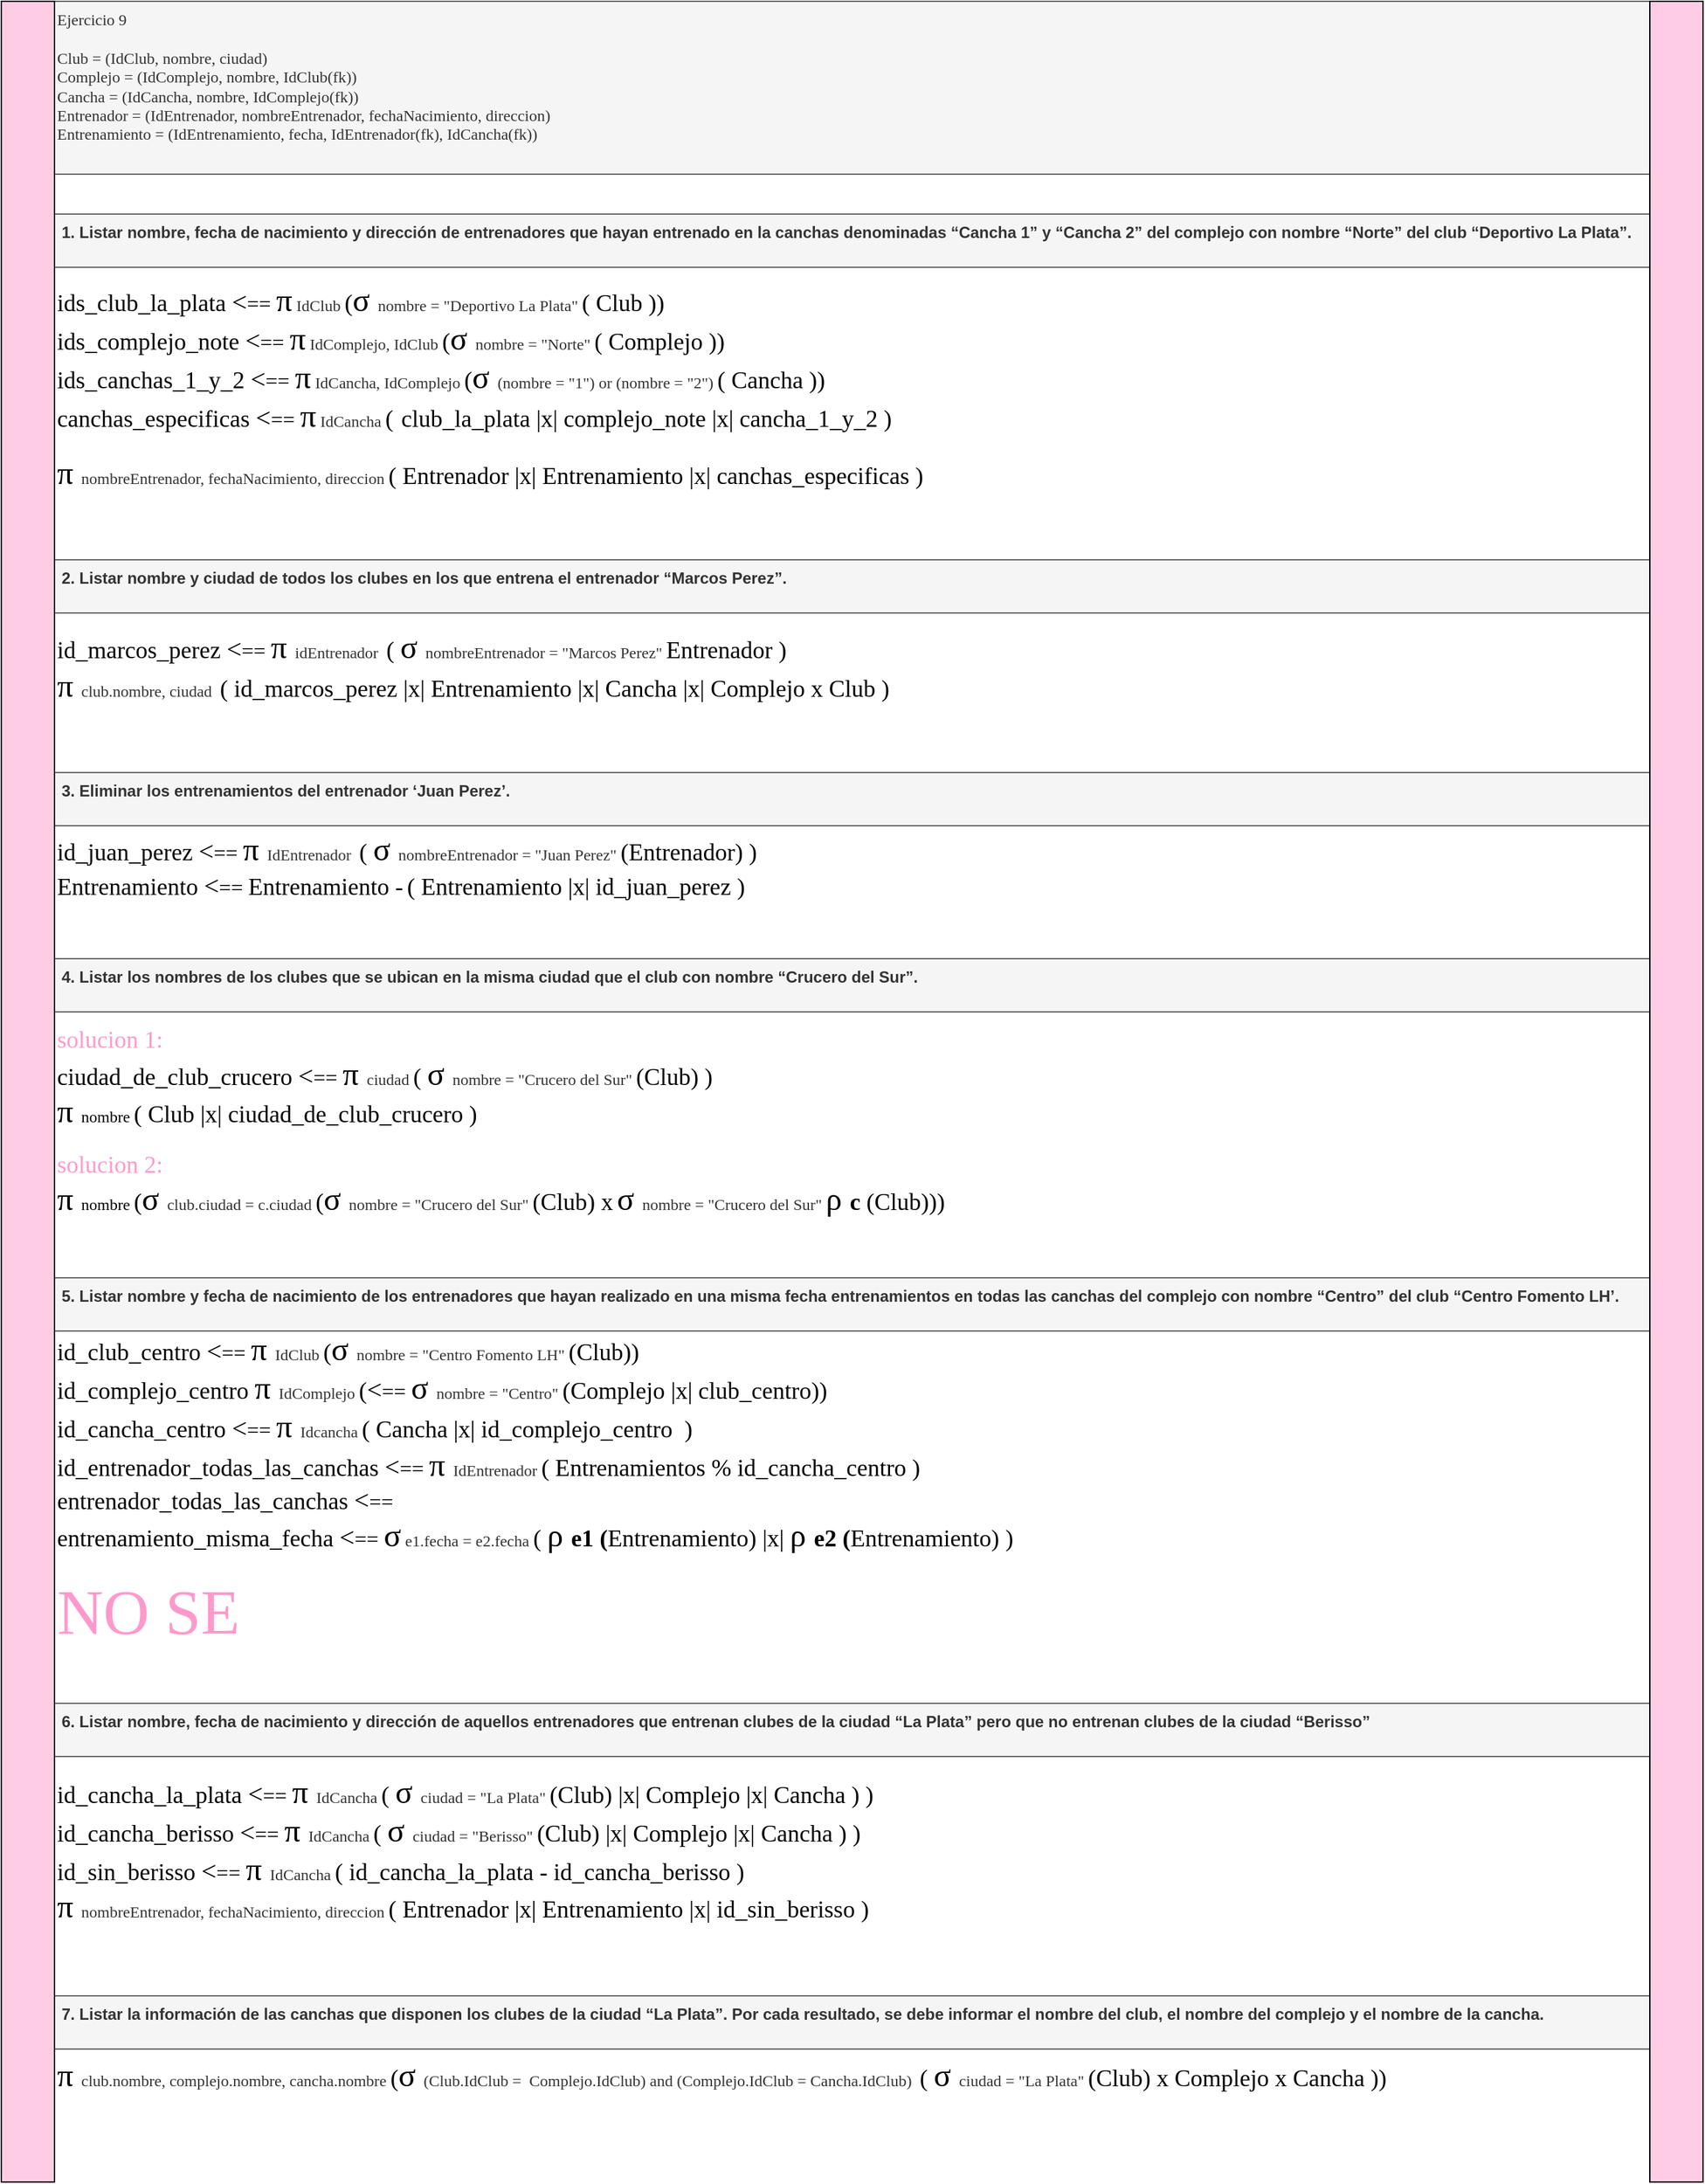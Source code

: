<mxfile version="24.8.4">
  <diagram name="Page-1" id="_nwIc_ZtRx_nVzKXdE3s">
    <mxGraphModel dx="-1965" dy="4240" grid="1" gridSize="10" guides="1" tooltips="1" connect="1" arrows="1" fold="1" page="1" pageScale="1" pageWidth="850" pageHeight="1100" math="0" shadow="0">
      <root>
        <mxCell id="0" />
        <mxCell id="1" parent="0" />
        <mxCell id="QDVvI2JzLOyGN_5s0LmF-1" value="&lt;span style=&quot;font-weight: normal;&quot;&gt;Ejercicio 9&lt;/span&gt;&lt;div&gt;&lt;span style=&quot;font-weight: normal;&quot;&gt;&lt;br&gt; Club = (IdClub, nombre, ciudad)&lt;br&gt; Complejo = (IdComplejo, nombre, IdClub(fk))&lt;br&gt; Cancha = (IdCancha, nombre, IdComplejo(fk))&lt;br&gt; Entrenador = (IdEntrenador, nombreEntrenador, fechaNacimiento, direccion)&lt;br&gt; Entrenamiento = (IdEntrenamiento, fecha, IdEntrenador(fk), IdCancha(fk))&lt;/span&gt;&lt;/div&gt;" style="text;whiteSpace=wrap;html=1;fontStyle=1;fillColor=#f5f5f5;strokeColor=#666666;fontColor=#333333;align=left;fontFamily=Comic Sans MS;" vertex="1" parent="1">
          <mxGeometry x="10800" y="840" width="1200" height="130" as="geometry" />
        </mxCell>
        <mxCell id="QDVvI2JzLOyGN_5s0LmF-2" value="&lt;b&gt;&amp;nbsp;1. Listar nombre, fecha de nacimiento y dirección de entrenadores que hayan entrenado en la canchas denominadas “Cancha 1” y “Cancha 2” del complejo con nombre “Norte” del club “Deportivo La Plata”.&lt;/b&gt;" style="text;whiteSpace=wrap;html=1;fillColor=#f5f5f5;fontColor=#333333;strokeColor=#666666;" vertex="1" parent="1">
          <mxGeometry x="10800" y="1000" width="1200" height="40" as="geometry" />
        </mxCell>
        <mxCell id="QDVvI2JzLOyGN_5s0LmF-3" value="&lt;b&gt;&amp;nbsp;3. Eliminar los entrenamientos del entrenador ‘Juan Perez’.&lt;/b&gt;" style="text;whiteSpace=wrap;html=1;fillColor=#f5f5f5;fontColor=#333333;strokeColor=#666666;" vertex="1" parent="1">
          <mxGeometry x="10800" y="1420" width="1200" height="40" as="geometry" />
        </mxCell>
        <mxCell id="QDVvI2JzLOyGN_5s0LmF-4" value="&lt;b&gt;&amp;nbsp;2. Listar nombre y ciudad de todos los clubes en los que entrena el entrenador “Marcos Perez”.&lt;/b&gt;" style="text;whiteSpace=wrap;html=1;fillColor=#f5f5f5;fontColor=#333333;strokeColor=#666666;" vertex="1" parent="1">
          <mxGeometry x="10800" y="1260" width="1200" height="40" as="geometry" />
        </mxCell>
        <mxCell id="QDVvI2JzLOyGN_5s0LmF-5" value="&lt;b&gt;&amp;nbsp;4. Listar los nombres de los clubes que se ubican en la misma ciudad que el club con nombre “Crucero del Sur”.&lt;/b&gt;" style="text;whiteSpace=wrap;html=1;fillColor=#f5f5f5;fontColor=#333333;strokeColor=#666666;" vertex="1" parent="1">
          <mxGeometry x="10800" y="1560" width="1200" height="40" as="geometry" />
        </mxCell>
        <mxCell id="QDVvI2JzLOyGN_5s0LmF-6" value="&lt;b&gt;&amp;nbsp;5. Listar nombre y fecha de nacimiento de los entrenadores que hayan realizado en una misma fecha entrenamientos en todas las canchas del complejo con nombre “Centro” del club “Centro Fomento LH’.&lt;/b&gt;" style="text;whiteSpace=wrap;html=1;fillColor=#f5f5f5;fontColor=#333333;strokeColor=#666666;" vertex="1" parent="1">
          <mxGeometry x="10800" y="1800" width="1200" height="40" as="geometry" />
        </mxCell>
        <mxCell id="QDVvI2JzLOyGN_5s0LmF-7" value="&lt;b&gt;&amp;nbsp;6. Listar nombre, fecha de nacimiento y dirección de aquellos entrenadores que entrenan clubes de la ciudad “La Plata” pero que no entrenan clubes de la ciudad “Berisso”&lt;/b&gt;" style="text;whiteSpace=wrap;html=1;fillColor=#f5f5f5;fontColor=#333333;strokeColor=#666666;" vertex="1" parent="1">
          <mxGeometry x="10800" y="2120" width="1200" height="40" as="geometry" />
        </mxCell>
        <mxCell id="QDVvI2JzLOyGN_5s0LmF-8" value="&lt;b&gt;&amp;nbsp;7. Listar la información de las canchas que disponen los clubes de la ciudad “La Plata”. Por cada resultado, se debe informar el nombre del club, el nombre del complejo y el nombre de la cancha.&lt;/b&gt;" style="text;whiteSpace=wrap;html=1;fillColor=#f5f5f5;fontColor=#333333;strokeColor=#666666;" vertex="1" parent="1">
          <mxGeometry x="10800" y="2340" width="1200" height="40" as="geometry" />
        </mxCell>
        <mxCell id="QDVvI2JzLOyGN_5s0LmF-9" value="&lt;div style=&quot;&quot;&gt;&lt;div&gt;&lt;div&gt;&lt;span style=&quot;background-color: initial; font-size: 18px;&quot;&gt;id_juan_perez&amp;nbsp;&lt;/span&gt;&lt;span style=&quot;background-color: initial; font-size: 20px;&quot;&gt;&amp;lt;&lt;/span&gt;&lt;font style=&quot;background-color: initial; font-size: 16px;&quot;&gt;==&amp;nbsp;&lt;/font&gt;&lt;span style=&quot;font-size: 24px; background-color: initial;&quot;&gt;π&amp;nbsp;&lt;/span&gt;&lt;span style=&quot;color: rgb(51, 51, 51); background-color: initial;&quot;&gt;IdEntrenador&lt;span style=&quot;font-size: 24px;&quot;&gt;&amp;nbsp;&lt;/span&gt;&lt;/span&gt;&lt;span style=&quot;background-color: initial; font-size: 18px;&quot;&gt;(&amp;nbsp;&lt;/span&gt;&lt;span style=&quot;background-color: initial; font-size: 24px;&quot;&gt;σ&amp;nbsp;&lt;/span&gt;&lt;span style=&quot;background-color: initial; color: rgb(51, 51, 51);&quot;&gt;nombreEntrenador&amp;nbsp;&lt;/span&gt;&lt;span style=&quot;background-color: initial; color: rgb(51, 51, 51);&quot;&gt;= &quot;Juan Perez&quot;&amp;nbsp;&lt;/span&gt;&lt;span style=&quot;font-size: 18px; background-color: initial;&quot;&gt;(&lt;/span&gt;&lt;span style=&quot;background-color: initial; font-size: 18px;&quot;&gt;Entrenador&lt;/span&gt;&lt;span style=&quot;font-size: 18px; background-color: initial;&quot;&gt;)&amp;nbsp;&lt;/span&gt;&lt;span style=&quot;background-color: initial; font-size: 18px;&quot;&gt;)&lt;/span&gt;&lt;/div&gt;&lt;span style=&quot;font-size: 18px; background-color: initial;&quot;&gt;Entrenamiento&lt;/span&gt;&lt;span style=&quot;font-size: 18px; background-color: initial;&quot;&gt;&amp;nbsp;&lt;/span&gt;&lt;span style=&quot;background-color: initial; font-size: 20px;&quot;&gt;&amp;lt;&lt;/span&gt;&lt;font style=&quot;background-color: initial; font-size: 16px;&quot;&gt;==&amp;nbsp;&lt;/font&gt;&lt;span style=&quot;font-size: 18px;&quot;&gt;Entrenamiento&amp;nbsp;&lt;/span&gt;&lt;span style=&quot;font-size: 18px; background-color: initial;&quot;&gt;-&lt;/span&gt;&lt;span style=&quot;background-color: initial; color: rgb(51, 51, 51);&quot;&gt;&amp;nbsp;&lt;/span&gt;&lt;span style=&quot;background-color: initial; font-size: 18px;&quot;&gt;(&amp;nbsp;&lt;/span&gt;&lt;span style=&quot;font-size: 18px;&quot;&gt;Entrenamiento&amp;nbsp;&lt;/span&gt;&lt;span style=&quot;background-color: initial; font-size: 18px;&quot;&gt;|x|&amp;nbsp;&lt;/span&gt;&lt;span style=&quot;font-size: 18px; background-color: initial;&quot;&gt;id_juan_perez&amp;nbsp;&lt;/span&gt;&lt;span style=&quot;background-color: initial; font-size: 18px;&quot;&gt;)&lt;/span&gt;&lt;/div&gt;&lt;/div&gt;" style="text;whiteSpace=wrap;html=1;verticalAlign=middle;fontFamily=Comic Sans MS;" vertex="1" parent="1">
          <mxGeometry x="10800" y="1460" width="1200" height="60" as="geometry" />
        </mxCell>
        <mxCell id="QDVvI2JzLOyGN_5s0LmF-10" value="&lt;div style=&quot;&quot;&gt;&lt;div&gt;&lt;span style=&quot;background-color: initial; font-size: 18px; color: rgb(255, 153, 204);&quot;&gt;solucion 1:&lt;/span&gt;&lt;/div&gt;&lt;div&gt;&lt;span style=&quot;background-color: initial; font-size: 18px;&quot;&gt;ciudad_de_club_crucero&amp;nbsp;&lt;/span&gt;&lt;span style=&quot;background-color: initial; font-size: 20px;&quot;&gt;&amp;lt;&lt;/span&gt;&lt;font style=&quot;background-color: initial; font-size: 16px;&quot;&gt;==&amp;nbsp;&lt;/font&gt;&lt;span style=&quot;background-color: initial; font-size: 24px;&quot;&gt;π&amp;nbsp;&lt;/span&gt;&lt;span style=&quot;color: rgb(51, 51, 51);&quot;&gt;ciudad&amp;nbsp;&lt;/span&gt;&lt;span style=&quot;background-color: initial; font-size: 18px;&quot;&gt;(&amp;nbsp;&lt;/span&gt;&lt;span style=&quot;background-color: initial; font-size: 24px;&quot;&gt;σ&amp;nbsp;&lt;/span&gt;&lt;span style=&quot;color: rgb(51, 51, 51);&quot;&gt;nombre&amp;nbsp;&lt;/span&gt;&lt;span style=&quot;background-color: initial; color: rgb(51, 51, 51);&quot;&gt;= &quot;Crucero del Sur&quot;&amp;nbsp;&lt;/span&gt;&lt;span style=&quot;background-color: initial; font-size: 18px;&quot;&gt;(Club&lt;/span&gt;&lt;span style=&quot;background-color: initial; font-size: 18px;&quot;&gt;)&amp;nbsp;&lt;/span&gt;&lt;span style=&quot;background-color: initial; font-size: 18px;&quot;&gt;)&lt;/span&gt;&lt;span style=&quot;font-size: 24px; background-color: initial;&quot;&gt;&lt;/span&gt;&lt;/div&gt;&lt;div&gt;&lt;div&gt;&lt;span style=&quot;background-color: initial; font-size: 24px;&quot;&gt;π&amp;nbsp;&lt;/span&gt;nombre&lt;span style=&quot;color: rgb(51, 51, 51);&quot;&gt;&amp;nbsp;&lt;/span&gt;&lt;span style=&quot;background-color: initial; font-size: 18px;&quot;&gt;( Club |x|&amp;nbsp;&lt;/span&gt;&lt;span style=&quot;font-size: 18px; background-color: initial;&quot;&gt;ciudad_de_club_crucero&lt;/span&gt;&lt;span style=&quot;background-color: initial; font-size: 18px;&quot;&gt;&amp;nbsp;&lt;/span&gt;&lt;span style=&quot;background-color: initial; font-size: 18px;&quot;&gt;)&lt;/span&gt;&lt;/div&gt;&lt;/div&gt;&lt;/div&gt;" style="text;whiteSpace=wrap;html=1;verticalAlign=middle;fontFamily=Comic Sans MS;" vertex="1" parent="1">
          <mxGeometry x="10800" y="1600" width="1200" height="100" as="geometry" />
        </mxCell>
        <mxCell id="QDVvI2JzLOyGN_5s0LmF-11" value="&lt;div style=&quot;&quot;&gt;&lt;div&gt;&lt;span style=&quot;background-color: initial; font-size: 18px;&quot;&gt;id_club_centro&amp;nbsp;&lt;/span&gt;&lt;span style=&quot;background-color: initial; font-size: 20px;&quot;&gt;&amp;lt;&lt;/span&gt;&lt;font style=&quot;background-color: initial; font-size: 16px;&quot;&gt;==&amp;nbsp;&lt;/font&gt;&lt;span style=&quot;background-color: initial; font-size: 24px;&quot;&gt;π&amp;nbsp;&lt;/span&gt;&lt;span style=&quot;background-color: initial; color: rgb(51, 51, 51);&quot;&gt;IdClub&amp;nbsp;&lt;/span&gt;&lt;span style=&quot;font-size: 18px; background-color: initial;&quot;&gt;(&lt;/span&gt;&lt;span style=&quot;background-color: initial; font-size: 24px;&quot;&gt;σ&amp;nbsp;&lt;/span&gt;&lt;span style=&quot;background-color: initial; color: rgb(51, 51, 51);&quot;&gt;nombre&amp;nbsp;&lt;/span&gt;&lt;span style=&quot;background-color: initial; color: rgb(51, 51, 51);&quot;&gt;= &quot;Centro Fomento LH&quot;&amp;nbsp;&lt;/span&gt;&lt;span style=&quot;background-color: initial; font-size: 18px;&quot;&gt;(Club&lt;/span&gt;&lt;span style=&quot;background-color: initial; font-size: 18px;&quot;&gt;))&lt;/span&gt;&lt;/div&gt;&lt;div&gt;&lt;span style=&quot;font-size: 18px; background-color: initial;&quot;&gt;id_&lt;/span&gt;&lt;span style=&quot;background-color: initial; font-size: 18px;&quot;&gt;complejo_centro&lt;/span&gt;&lt;span style=&quot;background-color: initial; font-size: 18px;&quot;&gt;&amp;nbsp;&lt;/span&gt;&lt;span style=&quot;background-color: initial; font-size: 24px;&quot;&gt;π&amp;nbsp;&lt;/span&gt;&lt;span style=&quot;background-color: initial; color: rgb(51, 51, 51);&quot;&gt;IdComplejo&amp;nbsp;&lt;/span&gt;&lt;span style=&quot;background-color: initial; font-size: 18px;&quot;&gt;(&lt;/span&gt;&lt;span style=&quot;background-color: initial; font-size: 20px;&quot;&gt;&amp;lt;&lt;/span&gt;&lt;font style=&quot;background-color: initial; font-size: 16px;&quot;&gt;==&amp;nbsp;&lt;/font&gt;&lt;span style=&quot;background-color: initial; font-size: 24px;&quot;&gt;σ&amp;nbsp;&lt;/span&gt;&lt;span style=&quot;background-color: initial; color: rgb(51, 51, 51);&quot;&gt;nombre&amp;nbsp;&lt;/span&gt;&lt;span style=&quot;background-color: initial; color: rgb(51, 51, 51);&quot;&gt;= &quot;Centro&quot;&amp;nbsp;&lt;/span&gt;&lt;span style=&quot;background-color: initial; font-size: 18px;&quot;&gt;(Complejo |x| club_centro&lt;/span&gt;&lt;span style=&quot;background-color: initial; font-size: 18px;&quot;&gt;)&lt;/span&gt;&lt;span style=&quot;font-size: 18px; background-color: initial;&quot;&gt;)&lt;/span&gt;&lt;/div&gt;&lt;div&gt;&lt;span style=&quot;background-color: initial; font-size: 18px;&quot;&gt;id_cancha_centro&amp;nbsp;&lt;/span&gt;&lt;span style=&quot;background-color: initial; font-size: 20px;&quot;&gt;&amp;lt;&lt;/span&gt;&lt;font style=&quot;background-color: initial; font-size: 16px;&quot;&gt;==&amp;nbsp;&lt;/font&gt;&lt;span style=&quot;background-color: initial; font-size: 24px;&quot;&gt;π&amp;nbsp;&lt;/span&gt;&lt;span style=&quot;background-color: initial; color: rgb(51, 51, 51);&quot;&gt;Idcancha&amp;nbsp;&lt;/span&gt;&lt;span style=&quot;background-color: initial; font-size: 18px;&quot;&gt;(&amp;nbsp;&lt;/span&gt;&lt;span style=&quot;background-color: initial; font-size: 18px;&quot;&gt;Cancha |x|&amp;nbsp;&lt;/span&gt;&lt;span style=&quot;background-color: initial; font-size: 18px;&quot;&gt;id_&lt;/span&gt;&lt;span style=&quot;background-color: initial; font-size: 18px;&quot;&gt;complejo_centro&lt;/span&gt;&lt;span style=&quot;background-color: initial; font-size: 18px;&quot;&gt;&amp;nbsp;&lt;/span&gt;&lt;span style=&quot;background-color: initial; font-size: 18px;&quot;&gt;&amp;nbsp;)&lt;/span&gt;&lt;/div&gt;&lt;div&gt;&lt;div&gt;&lt;span style=&quot;background-color: initial; font-size: 18px;&quot;&gt;id_entrenador_todas_las_&lt;/span&gt;&lt;span style=&quot;font-size: 18px;&quot;&gt;canchas&lt;/span&gt;&lt;span style=&quot;background-color: initial; font-size: 18px;&quot;&gt;&amp;nbsp;&lt;/span&gt;&lt;span style=&quot;background-color: initial; font-size: 20px;&quot;&gt;&amp;lt;&lt;/span&gt;&lt;font style=&quot;background-color: initial; font-size: 16px;&quot;&gt;==&amp;nbsp;&lt;/font&gt;&lt;span style=&quot;font-size: 24px; background-color: initial;&quot;&gt;π&amp;nbsp;&lt;/span&gt;&lt;span style=&quot;color: rgb(51, 51, 51);&quot;&gt;IdEntrenador&amp;nbsp;&lt;/span&gt;&lt;span style=&quot;background-color: initial; font-size: 18px;&quot;&gt;( E&lt;/span&gt;&lt;span style=&quot;background-color: initial; font-size: 18px;&quot;&gt;ntrenamientos&lt;/span&gt;&lt;span style=&quot;background-color: initial; font-size: 18px;&quot;&gt;&amp;nbsp;%&amp;nbsp;&lt;/span&gt;&lt;span style=&quot;background-color: initial; font-size: 18px;&quot;&gt;id_cancha_centro )&lt;/span&gt;&lt;/div&gt;&lt;div&gt;&lt;span style=&quot;background-color: initial; font-size: 18px;&quot;&gt;entrenador_todas_las_&lt;/span&gt;&lt;span style=&quot;font-size: 18px;&quot;&gt;canchas&lt;/span&gt;&lt;span style=&quot;background-color: initial; font-size: 18px;&quot;&gt;&amp;nbsp;&lt;/span&gt;&lt;span style=&quot;background-color: initial; font-size: 18px;&quot;&gt;&lt;/span&gt;&lt;span style=&quot;background-color: initial; font-size: 20px;&quot;&gt;&amp;lt;&lt;/span&gt;&lt;font style=&quot;background-color: initial; font-size: 16px;&quot;&gt;==&amp;nbsp;&lt;/font&gt;&lt;/div&gt;&lt;span style=&quot;font-size: 18px;&quot;&gt;entrenamiento_misma_fecha&amp;nbsp;&lt;/span&gt;&lt;span style=&quot;background-color: initial; font-size: 20px;&quot;&gt;&amp;lt;&lt;/span&gt;&lt;font style=&quot;background-color: initial; font-size: 16px;&quot;&gt;==&amp;nbsp;&lt;/font&gt;&lt;span style=&quot;background-color: initial; font-size: 24px;&quot;&gt;σ&lt;/span&gt;&lt;span style=&quot;background-color: initial; color: rgb(51, 51, 51);&quot;&gt;&amp;nbsp;e1.&lt;/span&gt;&lt;span style=&quot;background-color: initial; color: rgb(51, 51, 51);&quot;&gt;fecha&amp;nbsp;&lt;/span&gt;&lt;span style=&quot;background-color: initial; color: rgb(51, 51, 51);&quot;&gt;= e2.fecha&amp;nbsp;&lt;/span&gt;&lt;span style=&quot;background-color: initial; font-size: 18px;&quot;&gt;(&amp;nbsp;&lt;/span&gt;&lt;span style=&quot;background-color: initial; font-size: 24px;&quot;&gt;ρ&amp;nbsp;&lt;/span&gt;&lt;b style=&quot;background-color: initial; font-size: 18px;&quot;&gt;e1&lt;/b&gt;&lt;span style=&quot;background-color: initial; font-size: 18px;&quot;&gt;&lt;b&gt;&amp;nbsp;(&lt;/b&gt;&lt;/span&gt;&lt;span style=&quot;background-color: initial; font-size: 18px;&quot;&gt;Entrenamiento) |x|&amp;nbsp;&lt;/span&gt;&lt;span style=&quot;background-color: initial; font-size: 24px;&quot;&gt;ρ&amp;nbsp;&lt;/span&gt;&lt;b style=&quot;background-color: initial; font-size: 18px;&quot;&gt;e2&lt;/b&gt;&lt;span style=&quot;background-color: initial; font-size: 18px;&quot;&gt;&lt;b&gt;&amp;nbsp;(&lt;/b&gt;&lt;/span&gt;&lt;span style=&quot;background-color: initial; font-size: 18px;&quot;&gt;Entrenamiento)&amp;nbsp;&lt;/span&gt;&lt;span style=&quot;font-size: 18px; background-color: initial;&quot;&gt;)&lt;/span&gt;&lt;/div&gt;&lt;div&gt;&lt;br&gt;&lt;/div&gt;&lt;div&gt;&lt;font style=&quot;font-size: 48px;&quot; color=&quot;#ff99cc&quot;&gt;NO SE&lt;/font&gt;&lt;/div&gt;&lt;div&gt;&lt;/div&gt;&lt;/div&gt;" style="text;whiteSpace=wrap;html=1;verticalAlign=middle;fontFamily=Comic Sans MS;" vertex="1" parent="1">
          <mxGeometry x="10800" y="1840" width="1200" height="240" as="geometry" />
        </mxCell>
        <mxCell id="QDVvI2JzLOyGN_5s0LmF-12" value="&lt;div style=&quot;&quot;&gt;&lt;div&gt;&lt;span style=&quot;background-color: initial; font-size: 18px;&quot;&gt;id_cancha_la_plata&amp;nbsp;&lt;/span&gt;&lt;span style=&quot;background-color: initial; font-size: 20px;&quot;&gt;&amp;lt;&lt;/span&gt;&lt;font style=&quot;background-color: initial; font-size: 16px;&quot;&gt;==&amp;nbsp;&lt;/font&gt;&lt;span style=&quot;background-color: initial; font-size: 24px;&quot;&gt;π&amp;nbsp;&lt;/span&gt;&lt;span style=&quot;background-color: initial; color: rgb(51, 51, 51);&quot;&gt;IdCancha&amp;nbsp;&lt;/span&gt;&lt;span style=&quot;background-color: initial; font-size: 18px;&quot;&gt;(&amp;nbsp;&lt;/span&gt;&lt;span style=&quot;background-color: initial; font-size: 24px;&quot;&gt;σ &lt;/span&gt;&lt;span style=&quot;background-color: initial; color: rgb(51, 51, 51);&quot;&gt;ciudad&amp;nbsp;&lt;/span&gt;&lt;span style=&quot;background-color: initial; color: rgb(51, 51, 51);&quot;&gt;= &quot;La Plata&quot;&amp;nbsp;&lt;/span&gt;&lt;span style=&quot;background-color: initial; font-size: 18px;&quot;&gt;(Club&lt;/span&gt;&lt;span style=&quot;background-color: initial; font-size: 18px;&quot;&gt;)&lt;/span&gt;&lt;span style=&quot;background-color: initial; font-size: 18px;&quot;&gt;&amp;nbsp;|x| Complejo |x| Cancha&amp;nbsp;&lt;/span&gt;&lt;span style=&quot;background-color: initial; font-size: 18px;&quot;&gt;)&amp;nbsp;&lt;/span&gt;&lt;span style=&quot;background-color: initial; font-size: 18px;&quot;&gt;)&lt;/span&gt;&lt;/div&gt;&lt;div&gt;&lt;div&gt;&lt;span style=&quot;background-color: initial; font-size: 18px;&quot;&gt;id_&lt;/span&gt;&lt;span style=&quot;font-size: 18px;&quot;&gt;cancha&lt;/span&gt;&lt;span style=&quot;background-color: initial; font-size: 18px;&quot;&gt;_berisso&amp;nbsp;&lt;/span&gt;&lt;span style=&quot;background-color: initial; font-size: 20px;&quot;&gt;&amp;lt;&lt;/span&gt;&lt;font style=&quot;background-color: initial; font-size: 16px;&quot;&gt;==&amp;nbsp;&lt;/font&gt;&lt;span style=&quot;background-color: initial; font-size: 24px;&quot;&gt;π&amp;nbsp;&lt;/span&gt;&lt;span style=&quot;color: rgb(51, 51, 51);&quot;&gt;IdCancha&amp;nbsp;&lt;/span&gt;&lt;span style=&quot;background-color: initial; font-size: 18px;&quot;&gt;(&amp;nbsp;&lt;/span&gt;&lt;span style=&quot;background-color: initial; font-size: 24px;&quot;&gt;σ&amp;nbsp;&lt;/span&gt;&lt;span style=&quot;background-color: initial; color: rgb(51, 51, 51);&quot;&gt;ciudad&amp;nbsp;&lt;/span&gt;&lt;span style=&quot;background-color: initial; color: rgb(51, 51, 51);&quot;&gt;= &quot;Berisso&quot;&amp;nbsp;&lt;/span&gt;&lt;span style=&quot;background-color: initial; font-size: 18px;&quot;&gt;(Club&lt;/span&gt;&lt;span style=&quot;background-color: initial; font-size: 18px;&quot;&gt;)&lt;/span&gt;&lt;span style=&quot;background-color: initial; font-size: 18px;&quot;&gt;&amp;nbsp;|x| Complejo |x| Cancha&amp;nbsp;&lt;/span&gt;&lt;span style=&quot;background-color: initial; font-size: 18px;&quot;&gt;)&amp;nbsp;&lt;/span&gt;&lt;span style=&quot;background-color: initial; font-size: 18px;&quot;&gt;)&lt;/span&gt;&lt;/div&gt;&lt;div&gt;&lt;span style=&quot;background-color: initial; font-size: 18px;&quot;&gt;id_sin_berisso&amp;nbsp;&lt;/span&gt;&lt;span style=&quot;background-color: initial; font-size: 20px;&quot;&gt;&amp;lt;&lt;/span&gt;&lt;font style=&quot;background-color: initial; font-size: 16px;&quot;&gt;==&amp;nbsp;&lt;/font&gt;&lt;span style=&quot;background-color: initial; font-size: 24px;&quot;&gt;π&amp;nbsp;&lt;/span&gt;&lt;span style=&quot;background-color: initial; color: rgb(51, 51, 51);&quot;&gt;IdCancha&amp;nbsp;&lt;/span&gt;&lt;span style=&quot;background-color: initial; font-size: 18px;&quot;&gt;(&amp;nbsp;&lt;/span&gt;&lt;span style=&quot;background-color: initial; font-size: 18px;&quot;&gt;id_cancha_la_plata -&amp;nbsp;&lt;/span&gt;&lt;span style=&quot;background-color: initial; font-size: 18px;&quot;&gt;id_&lt;/span&gt;&lt;span style=&quot;background-color: initial; font-size: 18px;&quot;&gt;cancha&lt;/span&gt;&lt;span style=&quot;background-color: initial; font-size: 18px;&quot;&gt;_berisso&lt;/span&gt;&lt;span style=&quot;background-color: initial; font-size: 18px;&quot;&gt;&amp;nbsp;&lt;/span&gt;&lt;span style=&quot;background-color: initial; font-size: 18px;&quot;&gt;)&lt;/span&gt;&lt;/div&gt;&lt;/div&gt;&lt;div&gt;&lt;span style=&quot;background-color: initial; font-size: 24px;&quot;&gt;π&amp;nbsp;&lt;/span&gt;&lt;span style=&quot;color: rgb(51, 51, 51);&quot;&gt;nombreEntrenador, fechaNacimiento, direccion&amp;nbsp;&lt;/span&gt;&lt;span style=&quot;background-color: initial; font-size: 18px;&quot;&gt;( Entrenador |x| Entrenamiento |x|&amp;nbsp;&lt;/span&gt;&lt;span style=&quot;font-size: 18px;&quot;&gt;id_sin_berisso&amp;nbsp;&lt;/span&gt;&lt;span style=&quot;background-color: initial; font-size: 18px;&quot;&gt;)&lt;/span&gt;&lt;/div&gt;&lt;/div&gt;" style="text;whiteSpace=wrap;html=1;verticalAlign=middle;fontFamily=Comic Sans MS;" vertex="1" parent="1">
          <mxGeometry x="10800" y="2160" width="1200" height="140" as="geometry" />
        </mxCell>
        <mxCell id="QDVvI2JzLOyGN_5s0LmF-13" value="&lt;div style=&quot;&quot;&gt;&lt;div&gt;&lt;span style=&quot;background-color: initial; font-size: 24px;&quot;&gt;π&amp;nbsp;&lt;/span&gt;&lt;span style=&quot;background-color: initial; color: rgb(51, 51, 51);&quot;&gt;club.nombre,&amp;nbsp;&lt;/span&gt;&lt;span style=&quot;color: rgb(51, 51, 51); background-color: initial;&quot;&gt;complejo.&lt;/span&gt;&lt;span style=&quot;background-color: initial; color: rgb(51, 51, 51);&quot;&gt;nombre, cancha.nombre&amp;nbsp;&lt;/span&gt;&lt;span style=&quot;background-color: initial; font-size: 18px;&quot;&gt;(&lt;/span&gt;&lt;span style=&quot;background-color: initial; font-size: 24px;&quot;&gt;σ&amp;nbsp;&lt;/span&gt;&lt;span style=&quot;background-color: initial; color: rgb(51, 51, 51);&quot;&gt;(Club.IdClub =&amp;nbsp; &lt;/span&gt;&lt;span style=&quot;background-color: initial; color: rgb(51, 51, 51);&quot;&gt;Complejo.IdClub&lt;/span&gt;&lt;span style=&quot;background-color: initial; color: rgb(51, 51, 51);&quot;&gt;) and (&lt;/span&gt;&lt;span style=&quot;background-color: initial; color: rgb(51, 51, 51);&quot;&gt;Complejo.IdClub =&amp;nbsp;&lt;/span&gt;&lt;span style=&quot;background-color: initial; color: rgb(51, 51, 51);&quot;&gt;Cancha.IdClub&lt;/span&gt;&lt;span style=&quot;background-color: initial; color: rgb(51, 51, 51);&quot;&gt;) &lt;/span&gt;&lt;span style=&quot;background-color: initial; color: rgb(51, 51, 51);&quot;&gt;&amp;nbsp;&lt;/span&gt;&lt;span style=&quot;background-color: initial; font-size: 18px;&quot;&gt;(&amp;nbsp;&lt;/span&gt;&lt;span style=&quot;background-color: initial; font-size: 24px;&quot;&gt;σ&amp;nbsp;&lt;/span&gt;&lt;span style=&quot;background-color: initial; color: rgb(51, 51, 51);&quot;&gt;ciudad&amp;nbsp;&lt;/span&gt;&lt;span style=&quot;background-color: initial; color: rgb(51, 51, 51);&quot;&gt;= &quot;La Plata&quot;&amp;nbsp;&lt;/span&gt;&lt;span style=&quot;background-color: initial; font-size: 18px;&quot;&gt;(Club&lt;/span&gt;&lt;span style=&quot;background-color: initial; font-size: 18px;&quot;&gt;)&lt;/span&gt;&lt;span style=&quot;background-color: initial; font-size: 18px;&quot;&gt;&amp;nbsp;x Complejo x Cancha&amp;nbsp;&lt;/span&gt;&lt;span style=&quot;background-color: initial; font-size: 18px;&quot;&gt;)&lt;/span&gt;&lt;span style=&quot;background-color: initial; font-size: 18px;&quot;&gt;)&lt;/span&gt;&lt;/div&gt;&lt;/div&gt;" style="text;whiteSpace=wrap;html=1;verticalAlign=middle;fontFamily=Comic Sans MS;" vertex="1" parent="1">
          <mxGeometry x="10800" y="2380" width="1200" height="40" as="geometry" />
        </mxCell>
        <mxCell id="QDVvI2JzLOyGN_5s0LmF-14" value="&lt;div style=&quot;&quot;&gt;&lt;span style=&quot;background-color: initial; font-size: 18px;&quot;&gt;id_marcos_perez&amp;nbsp;&lt;/span&gt;&lt;span style=&quot;background-color: initial; font-size: 20px;&quot;&gt;&amp;lt;&lt;/span&gt;&lt;font style=&quot;background-color: initial; font-size: 16px;&quot;&gt;==&amp;nbsp;&lt;/font&gt;&lt;span style=&quot;background-color: initial; font-size: 24px;&quot;&gt;π&amp;nbsp;&lt;/span&gt;&lt;span style=&quot;color: rgb(51, 51, 51); background-color: initial;&quot;&gt;idEntrenador&amp;nbsp;&lt;/span&gt;&lt;span style=&quot;background-color: initial; color: rgb(51, 51, 51);&quot;&gt;&amp;nbsp;&lt;/span&gt;&lt;span style=&quot;background-color: initial; font-size: 18px;&quot;&gt;(&amp;nbsp;&lt;/span&gt;&lt;span style=&quot;background-color: initial; font-size: 24px;&quot;&gt;σ&amp;nbsp;&lt;/span&gt;&lt;span style=&quot;color: rgb(51, 51, 51);&quot;&gt;nombreEntrenador&amp;nbsp;&lt;/span&gt;&lt;span style=&quot;background-color: initial; color: rgb(51, 51, 51);&quot;&gt;= &quot;Marcos Perez&quot;&amp;nbsp;&lt;/span&gt;&lt;span style=&quot;background-color: initial; font-size: 18px;&quot;&gt;Entrenador&amp;nbsp;&lt;/span&gt;&lt;span style=&quot;background-color: initial; font-size: 18px;&quot;&gt;)&lt;/span&gt;&lt;/div&gt;&lt;div style=&quot;&quot;&gt;&lt;span style=&quot;background-color: initial; font-size: 24px;&quot;&gt;π &lt;/span&gt;&lt;span style=&quot;background-color: initial; color: rgb(51, 51, 51);&quot;&gt;club.nombre, ciudad&amp;nbsp;&lt;/span&gt;&lt;span style=&quot;background-color: initial; color: rgb(51, 51, 51);&quot;&gt;&amp;nbsp;&lt;/span&gt;&lt;span style=&quot;background-color: initial; font-size: 18px;&quot;&gt;(&amp;nbsp;&lt;/span&gt;&lt;span style=&quot;background-color: initial; font-size: 18px;&quot;&gt;id_marcos_perez&amp;nbsp;&lt;/span&gt;&lt;span style=&quot;background-color: initial; font-size: 18px;&quot;&gt;|x| Entrenamiento |x| Cancha |x| Complejo x Club&amp;nbsp;&lt;/span&gt;&lt;span style=&quot;background-color: initial; font-size: 18px;&quot;&gt;)&lt;/span&gt;&lt;/div&gt;" style="text;whiteSpace=wrap;html=1;verticalAlign=middle;fontFamily=Comic Sans MS;" vertex="1" parent="1">
          <mxGeometry x="10800" y="1300" width="1200" height="80" as="geometry" />
        </mxCell>
        <mxCell id="QDVvI2JzLOyGN_5s0LmF-15" value="&lt;div&gt;&lt;div&gt;&lt;span style=&quot;font-size: 18px; background-color: initial;&quot;&gt;ids_club_la_plata&amp;nbsp;&lt;/span&gt;&lt;span style=&quot;background-color: initial; font-size: 20px;&quot;&gt;&amp;lt;&lt;/span&gt;&lt;font style=&quot;background-color: initial; font-size: 16px;&quot;&gt;==&amp;nbsp;&lt;/font&gt;&lt;span style=&quot;background-color: initial; font-size: 24px;&quot;&gt;π&lt;/span&gt;&lt;span style=&quot;background-color: initial; color: rgb(51, 51, 51);&quot;&gt;&amp;nbsp;IdClub&amp;nbsp;&lt;/span&gt;&lt;span style=&quot;background-color: initial; font-size: 18px;&quot;&gt;(&lt;/span&gt;&lt;span style=&quot;background-color: initial; font-size: 24px;&quot;&gt;σ&amp;nbsp;&lt;/span&gt;&lt;span style=&quot;background-color: initial; color: rgb(51, 51, 51);&quot;&gt;nombre = &quot;Deportivo La Plata&quot;&amp;nbsp;&lt;/span&gt;&lt;span style=&quot;background-color: initial; font-size: 18px;&quot;&gt;(&amp;nbsp;&lt;/span&gt;&lt;span style=&quot;background-color: initial; font-size: 18px;&quot;&gt;Club&amp;nbsp;&lt;/span&gt;&lt;span style=&quot;font-size: 18px; background-color: initial;&quot;&gt;)&lt;/span&gt;&lt;span style=&quot;font-size: 18px; background-color: initial;&quot;&gt;)&lt;/span&gt;&lt;/div&gt;&lt;/div&gt;&lt;div&gt;&lt;span style=&quot;font-size: 18px; background-color: initial;&quot;&gt;ids_&lt;/span&gt;&lt;span style=&quot;font-size: 18px;&quot;&gt;complejo_note&amp;nbsp;&lt;/span&gt;&lt;span style=&quot;background-color: initial; font-size: 20px;&quot;&gt;&amp;lt;&lt;/span&gt;&lt;font style=&quot;background-color: initial; font-size: 16px;&quot;&gt;==&amp;nbsp;&lt;/font&gt;&lt;span style=&quot;background-color: initial; font-size: 24px;&quot;&gt;π&lt;/span&gt;&lt;span style=&quot;background-color: initial; color: rgb(51, 51, 51);&quot;&gt;&amp;nbsp;&lt;/span&gt;&lt;span style=&quot;color: rgb(51, 51, 51); background-color: initial;&quot;&gt;IdComplejo,&amp;nbsp;&lt;/span&gt;&lt;span style=&quot;background-color: initial; color: rgb(51, 51, 51);&quot;&gt;IdClub&amp;nbsp;&lt;/span&gt;&lt;span style=&quot;background-color: initial; font-size: 18px;&quot;&gt;(&lt;/span&gt;&lt;span style=&quot;background-color: initial; font-size: 24px;&quot;&gt;σ&amp;nbsp;&lt;/span&gt;&lt;span style=&quot;background-color: initial; color: rgb(51, 51, 51);&quot;&gt;nombre = &quot;Norte&quot;&amp;nbsp;&lt;/span&gt;&lt;span style=&quot;background-color: initial; font-size: 18px;&quot;&gt;(&amp;nbsp;&lt;/span&gt;&lt;span style=&quot;background-color: initial; font-size: 18px;&quot;&gt;Complejo&amp;nbsp;&lt;/span&gt;&lt;span style=&quot;background-color: initial; font-size: 18px;&quot;&gt;)&lt;/span&gt;&lt;span style=&quot;background-color: initial; font-size: 18px;&quot;&gt;)&lt;/span&gt;&lt;/div&gt;&lt;span style=&quot;font-size: 18px;&quot;&gt;ids_&lt;/span&gt;&lt;span style=&quot;font-size: 18px;&quot;&gt;canchas_1_y_2&amp;nbsp;&lt;/span&gt;&lt;span style=&quot;background-color: initial; font-size: 20px;&quot;&gt;&amp;lt;&lt;/span&gt;&lt;font style=&quot;background-color: initial; font-size: 16px;&quot;&gt;==&amp;nbsp;&lt;/font&gt;&lt;span style=&quot;font-size: 24px;&quot;&gt;π&lt;/span&gt;&lt;span style=&quot;color: rgb(51, 51, 51);&quot;&gt;&amp;nbsp;&lt;/span&gt;&lt;span style=&quot;color: rgb(51, 51, 51);&quot;&gt;IdCancha,&amp;nbsp;&lt;/span&gt;&lt;span style=&quot;color: rgb(51, 51, 51);&quot;&gt;IdComplejo&lt;/span&gt;&lt;span style=&quot;color: rgb(51, 51, 51);&quot;&gt;&amp;nbsp;&lt;/span&gt;&lt;span style=&quot;font-size: 18px;&quot;&gt;(&lt;/span&gt;&lt;span style=&quot;background-color: initial; font-size: 24px;&quot;&gt;σ &lt;/span&gt;&lt;span style=&quot;background-color: initial; color: rgb(51, 51, 51);&quot;&gt;(nombre = &quot;1&quot;) or (nombre = &quot;2&quot;)&amp;nbsp;&lt;/span&gt;&lt;span style=&quot;background-color: initial; font-size: 18px;&quot;&gt;(&amp;nbsp;&lt;/span&gt;&lt;span style=&quot;background-color: initial; font-size: 18px;&quot;&gt;Cancha&amp;nbsp;&lt;/span&gt;&lt;span style=&quot;background-color: initial; font-size: 18px;&quot;&gt;)&lt;/span&gt;&lt;span style=&quot;font-size: 18px;&quot;&gt;)&lt;/span&gt;&lt;div&gt;&lt;div&gt;&lt;span style=&quot;background-color: initial; font-size: 18px;&quot;&gt;canchas_especificas&amp;nbsp;&lt;/span&gt;&lt;span style=&quot;background-color: initial; font-size: 20px;&quot;&gt;&amp;lt;&lt;/span&gt;&lt;font style=&quot;background-color: initial; font-size: 16px;&quot;&gt;==&lt;/font&gt;&lt;font style=&quot;background-color: initial; font-size: 16px;&quot;&gt;&amp;nbsp;&lt;/font&gt;&lt;span style=&quot;background-color: initial; font-size: 24px;&quot;&gt;π&lt;/span&gt;&lt;span style=&quot;background-color: initial; color: rgb(51, 51, 51);&quot;&gt;&amp;nbsp;&lt;/span&gt;&lt;span style=&quot;color: rgb(51, 51, 51);&quot;&gt;IdCancha&amp;nbsp;&lt;/span&gt;&lt;span style=&quot;background-color: initial; font-size: 18px;&quot;&gt;(&lt;/span&gt;&lt;span style=&quot;background-color: initial; font-size: 24px;&quot;&gt;&amp;nbsp;&lt;/span&gt;&lt;span style=&quot;font-size: 18px;&quot;&gt;club_la_plata&amp;nbsp;&lt;/span&gt;&lt;span style=&quot;background-color: initial; font-size: 18px;&quot;&gt;|x|&amp;nbsp;&lt;/span&gt;&lt;span style=&quot;font-size: 18px;&quot;&gt;complejo_note&amp;nbsp;&lt;/span&gt;&lt;span style=&quot;background-color: initial; font-size: 18px;&quot;&gt;|x|&amp;nbsp;&lt;/span&gt;&lt;span style=&quot;font-size: 18px; background-color: initial;&quot;&gt;cancha_1_y_2&amp;nbsp;&lt;/span&gt;&lt;span style=&quot;background-color: initial; font-size: 18px;&quot;&gt;)&lt;/span&gt;&lt;/div&gt;&lt;div&gt;&lt;br&gt;&lt;/div&gt;&lt;div&gt;&lt;span style=&quot;background-color: initial; font-size: 24px;&quot;&gt;π&amp;nbsp;&lt;/span&gt;&lt;span style=&quot;background-color: initial; color: rgb(51, 51, 51);&quot;&gt;nombreEntrenador, fechaNacimiento, direccion&lt;/span&gt;&lt;span style=&quot;background-color: initial; color: rgb(51, 51, 51);&quot;&gt;&amp;nbsp;&lt;/span&gt;&lt;span style=&quot;background-color: initial; font-size: 18px;&quot;&gt;(&amp;nbsp;&lt;/span&gt;&lt;span style=&quot;font-size: 18px;&quot;&gt;Entrenador |x| Entrenamiento |x|&amp;nbsp;&lt;/span&gt;&lt;span style=&quot;font-size: 18px;&quot;&gt;canchas_especificas&amp;nbsp;&lt;/span&gt;&lt;span style=&quot;background-color: initial; font-size: 18px;&quot;&gt;)&lt;/span&gt;&lt;/div&gt;&lt;/div&gt;" style="text;whiteSpace=wrap;html=1;verticalAlign=middle;fontFamily=Comic Sans MS;" vertex="1" parent="1">
          <mxGeometry x="10800" y="1040" width="1200" height="180" as="geometry" />
        </mxCell>
        <mxCell id="QDVvI2JzLOyGN_5s0LmF-16" value="" style="rounded=0;whiteSpace=wrap;html=1;fillColor=#FFCCE6;strokeColor=#000000;" vertex="1" parent="1">
          <mxGeometry x="10760" y="840" width="40" height="1640" as="geometry" />
        </mxCell>
        <mxCell id="QDVvI2JzLOyGN_5s0LmF-17" value="" style="rounded=0;whiteSpace=wrap;html=1;fillColor=#FFCCE6;strokeColor=#000000;" vertex="1" parent="1">
          <mxGeometry x="12000" y="840" width="40" height="1640" as="geometry" />
        </mxCell>
        <mxCell id="QDVvI2JzLOyGN_5s0LmF-18" value="&lt;div style=&quot;&quot;&gt;&lt;div&gt;&lt;span style=&quot;background-color: initial; font-size: 18px; color: rgb(255, 153, 204);&quot;&gt;solucion 2:&lt;/span&gt;&lt;/div&gt;&lt;div&gt;&lt;span style=&quot;background-color: initial; font-size: 24px;&quot;&gt;π&amp;nbsp;&lt;/span&gt;&lt;span style=&quot;background-color: initial;&quot;&gt;nombre&lt;/span&gt;&lt;span style=&quot;background-color: initial; color: rgb(51, 51, 51);&quot;&gt;&amp;nbsp;&lt;/span&gt;&lt;span style=&quot;background-color: initial; font-size: 18px;&quot;&gt;(&lt;/span&gt;&lt;span style=&quot;font-size: 24px; background-color: initial;&quot;&gt;σ&amp;nbsp;&lt;/span&gt;&lt;span style=&quot;background-color: initial; color: rgb(51, 51, 51);&quot;&gt;club.ciudad&amp;nbsp;&lt;/span&gt;&lt;span style=&quot;background-color: initial; color: rgb(51, 51, 51);&quot;&gt;= c.ciudad&amp;nbsp;&lt;/span&gt;&lt;span style=&quot;background-color: initial; font-size: 18px;&quot;&gt;(&lt;/span&gt;&lt;span style=&quot;background-color: initial; font-size: 24px;&quot;&gt;σ&amp;nbsp;&lt;/span&gt;&lt;span style=&quot;background-color: initial; color: rgb(51, 51, 51);&quot;&gt;nombre&amp;nbsp;&lt;/span&gt;&lt;span style=&quot;background-color: initial; color: rgb(51, 51, 51);&quot;&gt;= &quot;Crucero del Sur&quot;&amp;nbsp;&lt;/span&gt;&lt;span style=&quot;background-color: initial; font-size: 18px;&quot;&gt;(&lt;/span&gt;&lt;span style=&quot;background-color: initial; font-size: 18px;&quot;&gt;Club&lt;/span&gt;&lt;span style=&quot;background-color: initial; font-size: 18px;&quot;&gt;)&amp;nbsp;&lt;/span&gt;&lt;span style=&quot;background-color: initial; font-size: 18px;&quot;&gt;x&lt;/span&gt;&lt;span style=&quot;background-color: initial; color: rgb(51, 51, 51);&quot;&gt;&amp;nbsp;&lt;/span&gt;&lt;span style=&quot;background-color: initial; font-size: 24px;&quot;&gt;σ&amp;nbsp;&lt;/span&gt;&lt;span style=&quot;background-color: initial; color: rgb(51, 51, 51);&quot;&gt;nombre&amp;nbsp;&lt;/span&gt;&lt;span style=&quot;background-color: initial; color: rgb(51, 51, 51);&quot;&gt;= &quot;Crucero del Sur&quot;&amp;nbsp;&lt;/span&gt;&lt;span style=&quot;background-color: initial; font-size: 24px;&quot;&gt;ρ&amp;nbsp;&lt;/span&gt;&lt;span style=&quot;background-color: initial; font-size: 18px;&quot;&gt;&lt;b&gt;c&amp;nbsp;&lt;/b&gt;&lt;/span&gt;&lt;span style=&quot;background-color: initial; font-size: 18px;&quot;&gt;(&lt;/span&gt;&lt;span style=&quot;background-color: initial; font-size: 18px;&quot;&gt;Club&lt;/span&gt;&lt;span style=&quot;background-color: initial; font-size: 18px;&quot;&gt;)&lt;/span&gt;&lt;span style=&quot;font-size: 18px; background-color: initial;&quot;&gt;)&lt;/span&gt;&lt;span style=&quot;font-size: 18px; background-color: initial;&quot;&gt;)&lt;/span&gt;&lt;/div&gt;&lt;/div&gt;" style="text;whiteSpace=wrap;html=1;verticalAlign=middle;fontFamily=Comic Sans MS;" vertex="1" parent="1">
          <mxGeometry x="10800" y="1700" width="1200" height="60" as="geometry" />
        </mxCell>
      </root>
    </mxGraphModel>
  </diagram>
</mxfile>
